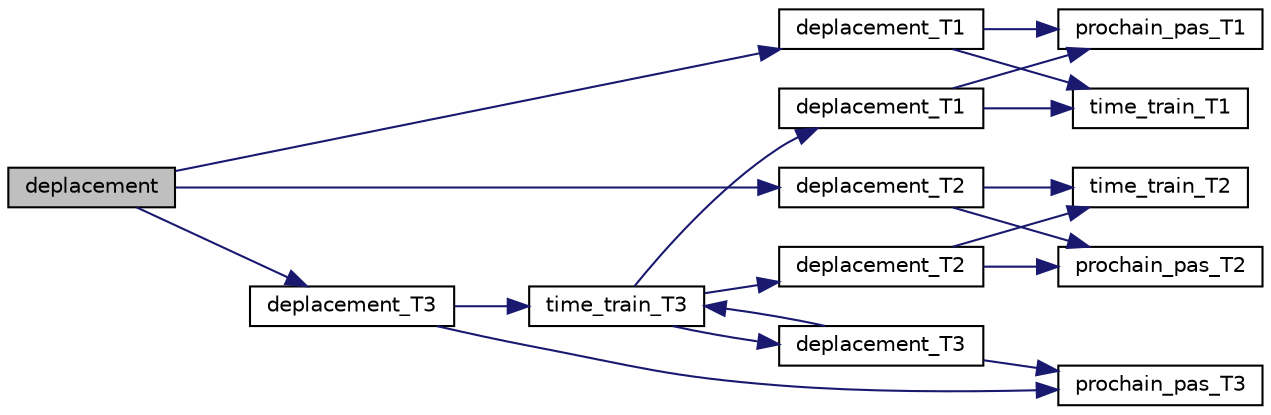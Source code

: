 digraph "deplacement"
{
  edge [fontname="Helvetica",fontsize="10",labelfontname="Helvetica",labelfontsize="10"];
  node [fontname="Helvetica",fontsize="10",shape=record];
  rankdir="LR";
  Node1 [label="deplacement",height=0.2,width=0.4,color="black", fillcolor="grey75", style="filled", fontcolor="black"];
  Node1 -> Node2 [color="midnightblue",fontsize="10",style="solid"];
  Node2 [label="deplacement_T1",height=0.2,width=0.4,color="black", fillcolor="white", style="filled",URL="$ptr__projet__rwlock_8c.html#a048e6ad5e3cd27b0c79476149f67980c"];
  Node2 -> Node3 [color="midnightblue",fontsize="10",style="solid"];
  Node3 [label="prochain_pas_T1",height=0.2,width=0.4,color="black", fillcolor="white", style="filled",URL="$thread_8h.html#aff6bc32e57d47216217ebbb7890bf4af"];
  Node2 -> Node4 [color="midnightblue",fontsize="10",style="solid"];
  Node4 [label="time_train_T1",height=0.2,width=0.4,color="black", fillcolor="white", style="filled",URL="$thread_8h.html#a97ecb557842d66a63215cdf696f6d993"];
  Node1 -> Node5 [color="midnightblue",fontsize="10",style="solid"];
  Node5 [label="deplacement_T2",height=0.2,width=0.4,color="black", fillcolor="white", style="filled",URL="$ptr__projet__rwlock_8c.html#ad88c2d8f33c81d70265ea81dc11383d2"];
  Node5 -> Node6 [color="midnightblue",fontsize="10",style="solid"];
  Node6 [label="prochain_pas_T2",height=0.2,width=0.4,color="black", fillcolor="white", style="filled",URL="$thread_8h.html#a469e2bd2c231515df970dba87c13e16c"];
  Node5 -> Node7 [color="midnightblue",fontsize="10",style="solid"];
  Node7 [label="time_train_T2",height=0.2,width=0.4,color="black", fillcolor="white", style="filled",URL="$thread_8h.html#a4d2b882cc832c29fc37db431e3c5ff03"];
  Node1 -> Node8 [color="midnightblue",fontsize="10",style="solid"];
  Node8 [label="deplacement_T3",height=0.2,width=0.4,color="black", fillcolor="white", style="filled",URL="$ptr__projet__rwlock_8c.html#a70930ab85f760e6326787315ced718f2"];
  Node8 -> Node9 [color="midnightblue",fontsize="10",style="solid"];
  Node9 [label="prochain_pas_T3",height=0.2,width=0.4,color="black", fillcolor="white", style="filled",URL="$thread_8h.html#a170e106aa147f3835461922f4bbe14e5"];
  Node8 -> Node10 [color="midnightblue",fontsize="10",style="solid"];
  Node10 [label="time_train_T3",height=0.2,width=0.4,color="black", fillcolor="white", style="filled",URL="$thread_8h.html#aecb2e7d539e0265c8fa7dfbfcd3da1de"];
  Node10 -> Node11 [color="midnightblue",fontsize="10",style="solid"];
  Node11 [label="deplacement_T1",height=0.2,width=0.4,color="black", fillcolor="white", style="filled",URL="$thread_8h.html#a048e6ad5e3cd27b0c79476149f67980c"];
  Node11 -> Node3 [color="midnightblue",fontsize="10",style="solid"];
  Node11 -> Node4 [color="midnightblue",fontsize="10",style="solid"];
  Node10 -> Node12 [color="midnightblue",fontsize="10",style="solid"];
  Node12 [label="deplacement_T2",height=0.2,width=0.4,color="black", fillcolor="white", style="filled",URL="$thread_8h.html#ad88c2d8f33c81d70265ea81dc11383d2"];
  Node12 -> Node6 [color="midnightblue",fontsize="10",style="solid"];
  Node12 -> Node7 [color="midnightblue",fontsize="10",style="solid"];
  Node10 -> Node13 [color="midnightblue",fontsize="10",style="solid"];
  Node13 [label="deplacement_T3",height=0.2,width=0.4,color="black", fillcolor="white", style="filled",URL="$thread_8h.html#a70930ab85f760e6326787315ced718f2"];
  Node13 -> Node9 [color="midnightblue",fontsize="10",style="solid"];
  Node13 -> Node10 [color="midnightblue",fontsize="10",style="solid"];
}
